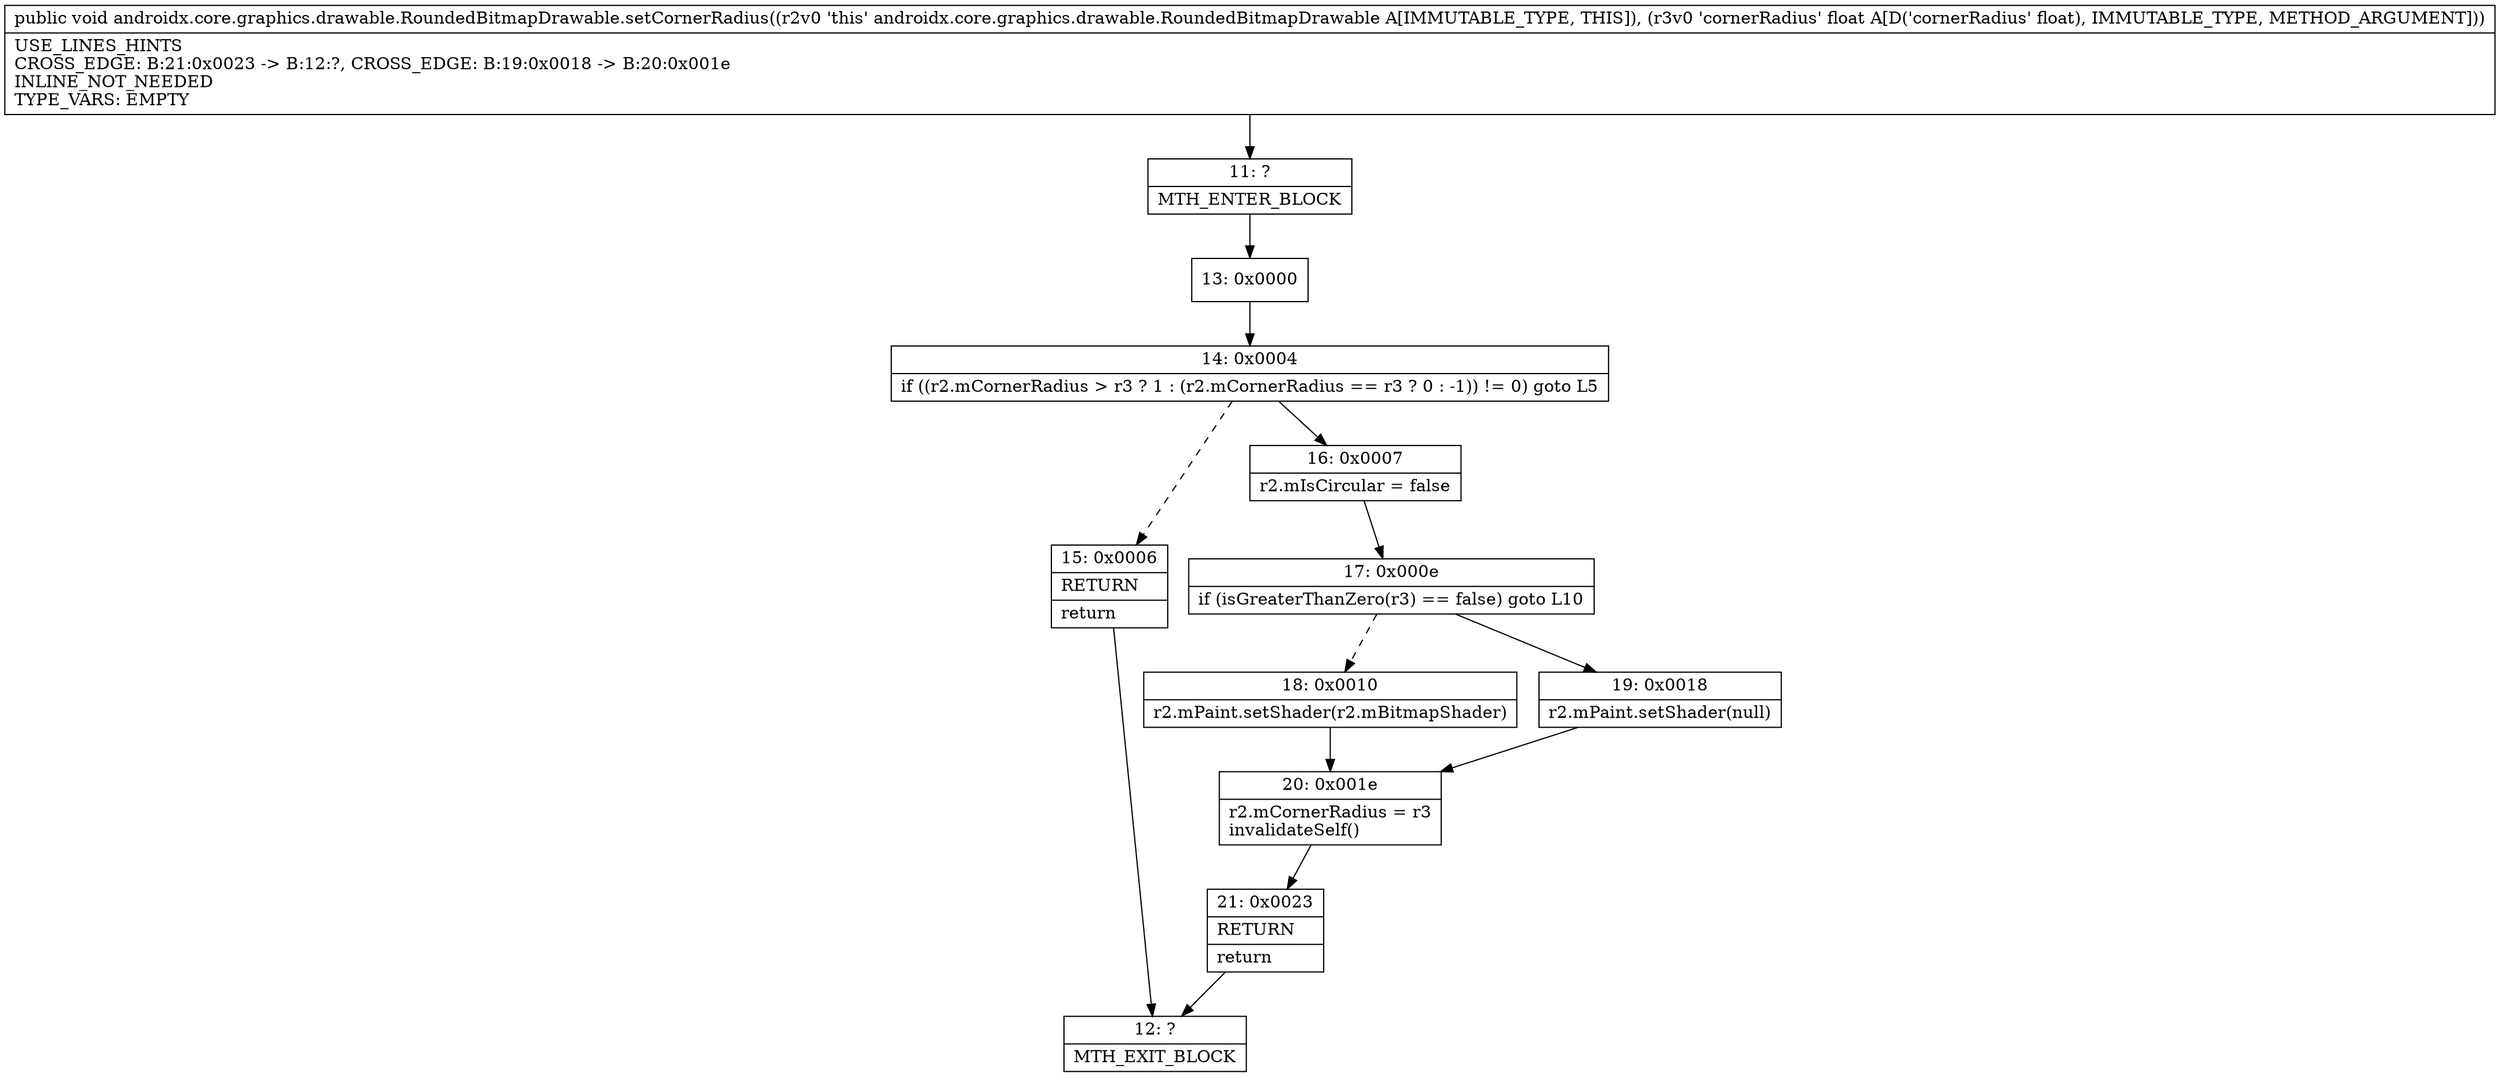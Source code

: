 digraph "CFG forandroidx.core.graphics.drawable.RoundedBitmapDrawable.setCornerRadius(F)V" {
Node_11 [shape=record,label="{11\:\ ?|MTH_ENTER_BLOCK\l}"];
Node_13 [shape=record,label="{13\:\ 0x0000}"];
Node_14 [shape=record,label="{14\:\ 0x0004|if ((r2.mCornerRadius \> r3 ? 1 : (r2.mCornerRadius == r3 ? 0 : \-1)) != 0) goto L5\l}"];
Node_15 [shape=record,label="{15\:\ 0x0006|RETURN\l|return\l}"];
Node_12 [shape=record,label="{12\:\ ?|MTH_EXIT_BLOCK\l}"];
Node_16 [shape=record,label="{16\:\ 0x0007|r2.mIsCircular = false\l}"];
Node_17 [shape=record,label="{17\:\ 0x000e|if (isGreaterThanZero(r3) == false) goto L10\l}"];
Node_18 [shape=record,label="{18\:\ 0x0010|r2.mPaint.setShader(r2.mBitmapShader)\l}"];
Node_20 [shape=record,label="{20\:\ 0x001e|r2.mCornerRadius = r3\linvalidateSelf()\l}"];
Node_21 [shape=record,label="{21\:\ 0x0023|RETURN\l|return\l}"];
Node_19 [shape=record,label="{19\:\ 0x0018|r2.mPaint.setShader(null)\l}"];
MethodNode[shape=record,label="{public void androidx.core.graphics.drawable.RoundedBitmapDrawable.setCornerRadius((r2v0 'this' androidx.core.graphics.drawable.RoundedBitmapDrawable A[IMMUTABLE_TYPE, THIS]), (r3v0 'cornerRadius' float A[D('cornerRadius' float), IMMUTABLE_TYPE, METHOD_ARGUMENT]))  | USE_LINES_HINTS\lCROSS_EDGE: B:21:0x0023 \-\> B:12:?, CROSS_EDGE: B:19:0x0018 \-\> B:20:0x001e\lINLINE_NOT_NEEDED\lTYPE_VARS: EMPTY\l}"];
MethodNode -> Node_11;Node_11 -> Node_13;
Node_13 -> Node_14;
Node_14 -> Node_15[style=dashed];
Node_14 -> Node_16;
Node_15 -> Node_12;
Node_16 -> Node_17;
Node_17 -> Node_18[style=dashed];
Node_17 -> Node_19;
Node_18 -> Node_20;
Node_20 -> Node_21;
Node_21 -> Node_12;
Node_19 -> Node_20;
}

